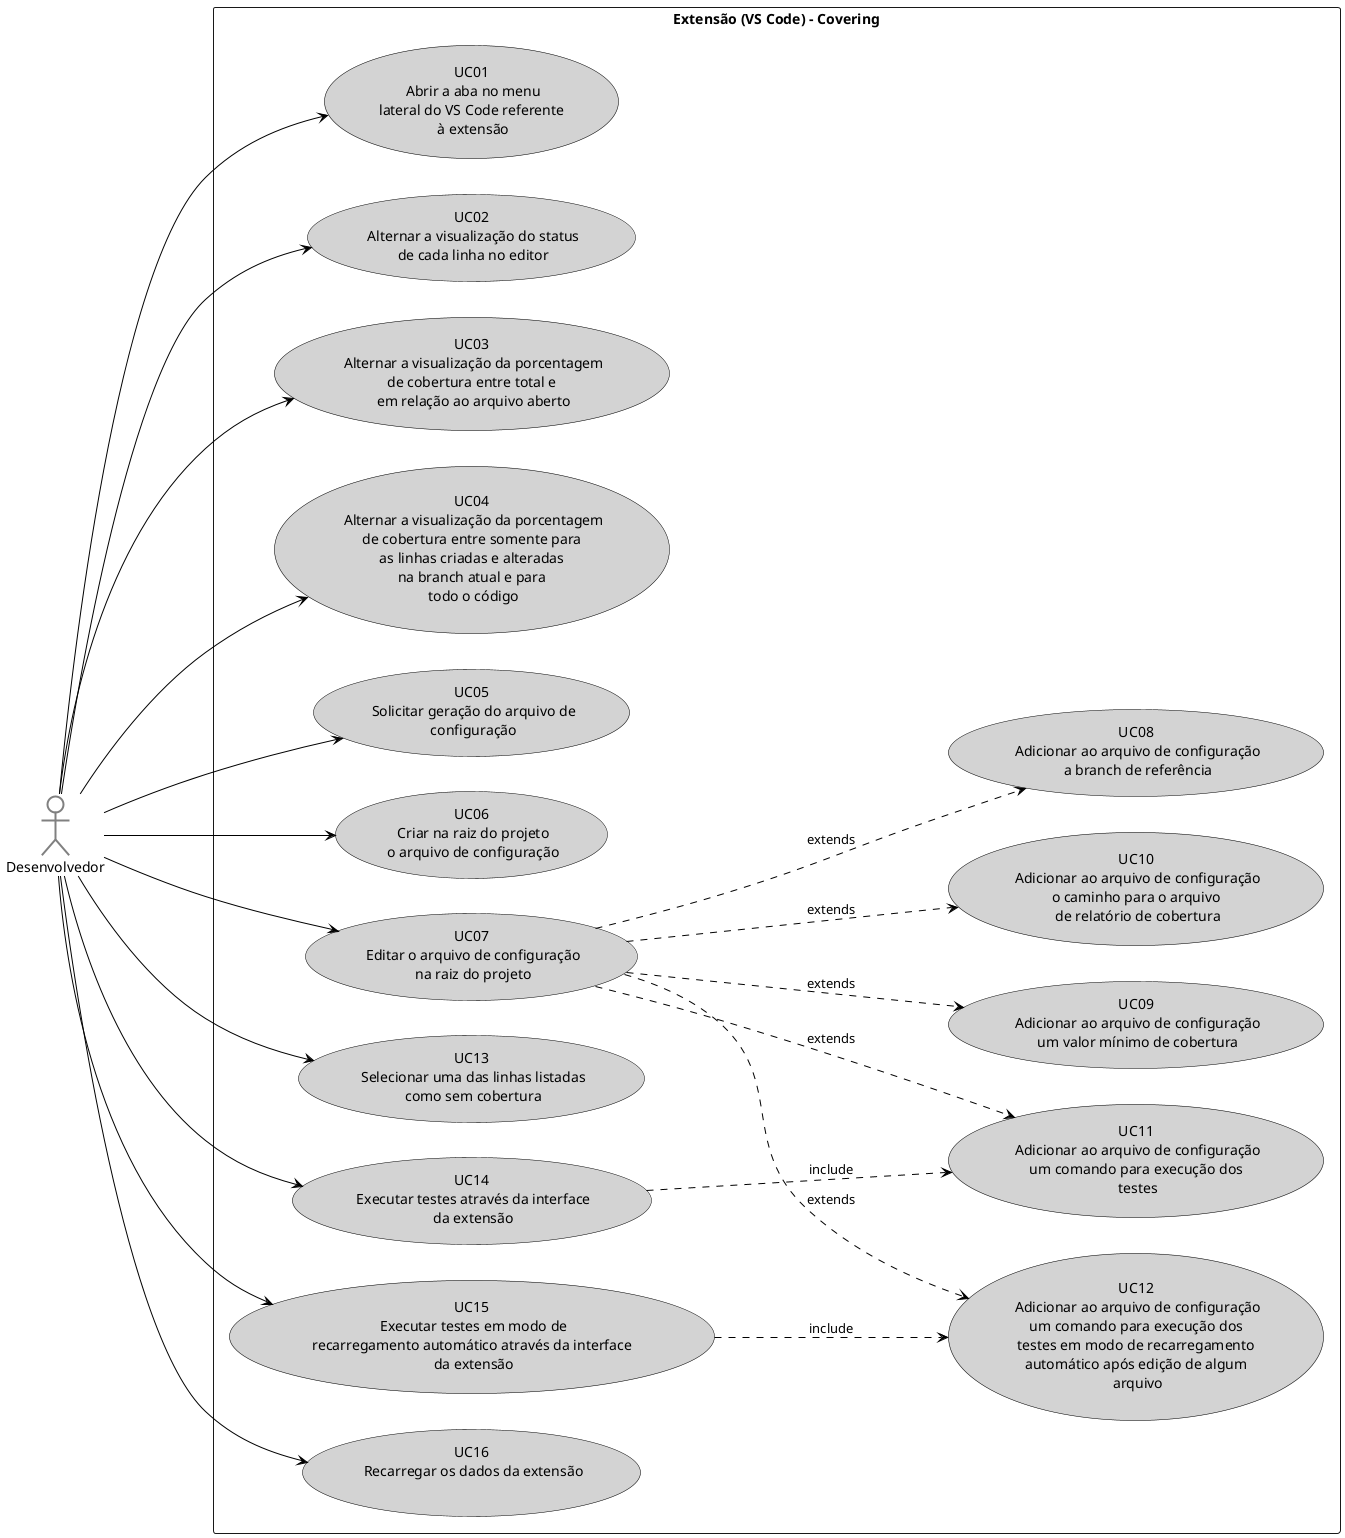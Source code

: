 @startuml

left to right direction
skinparam packageStyle rectangle

"Desenvolvedor" as Dev #white;line:grey;line.bold;text:black

package "Extensão (VS Code) - Covering" {
  "UC01\n Abrir a aba no menu\n lateral do VS Code referente \n à extensão" as (UC01) #LightGray;line:black;text:black
  
  "UC02\n Alternar a visualização do status\n de cada linha no editor" as (UC02) #LightGray;line:black;text:black
  "UC03\n Alternar a visualização da porcentagem\n de cobertura entre total e \n em relação ao arquivo aberto" as (UC03) #LightGray;line:black;text:black
  "UC04\n Alternar a visualização da porcentagem\n de cobertura entre somente para \n as linhas criadas e alteradas \n na branch atual e para \n todo o código" as (UC04) #LightGray;line:black;text:black
  
  "UC05\n Solicitar geração do arquivo de\n configuração" as (UC05) #LightGray;line:black;text:black
  "UC06\n Criar na raiz do projeto\n o arquivo de configuração" as (UC06) #LightGray;line:black;text:black
  "UC07\n Editar o arquivo de configuração\n na raiz do projeto" as (UC07) #LightGray;line:black;text:black
  
  "UC08\n Adicionar ao arquivo de configuração\n a branch de referência" as (UC08) #LightGray;line:black;text:black
  "UC09\n Adicionar ao arquivo de configuração\n um valor mínimo de cobertura" as (UC09) #LightGray;line:black;text:black
  "UC10\n Adicionar ao arquivo de configuração\n o caminho para o arquivo \n de relatório de cobertura" as (UC10) #LightGray;line:black;text:black
  "UC11\n Adicionar ao arquivo de configuração\n um comando para execução dos \n testes" as (UC11) #LightGray;line:black;text:black
  "UC12\n Adicionar ao arquivo de configuração\n um comando para execução dos \n testes em modo de recarregamento \n automático após edição de algum \n arquivo" as (UC12) #LightGray;line:black;text:black
  
  "UC13\n Selecionar uma das linhas listadas\n como sem cobertura" as (UC13) #LightGray;line:black;text:black

  "UC14\n Executar testes através da interface\n da extensão" as (UC14) #LightGray;line:black;text:black
  "UC15\n Executar testes em modo de\n recarregamento automático através da interface \n da extensão" as (UC15) #LightGray;line:black;text:black

  "UC16\n Recarregar os dados da extensão\n" as (UC16) #LightGray;line:black;text:black
}
 
Dev ---> (UC01) #line:black

Dev ---> (UC02) #line:black
Dev ---> (UC03) #line:black
Dev ---> (UC04) #line:black

Dev ---> (UC05) #line:black
Dev ---> (UC06) #line:black
Dev ---> (UC07) #line:black

(UC07) ..down..> (UC08) #line:black : extends 
(UC07) ..down..> (UC09) #line:black : extends 
(UC07) ..down..> (UC10) #line:black : extends 
(UC07) ..down..> (UC11) #line:black : extends 
(UC07) ..down..> (UC12) #line:black : extends 
 
 
Dev ---> (UC13) #line:black
 
Dev ---> (UC14) #line:black
Dev ---> (UC15) #line:black
(UC14) ..down..> (UC11) #line:black : include  
(UC15) ..down..> (UC12) #line:black : include 
 
Dev ---> (UC16) #line:black
 
@enduml
